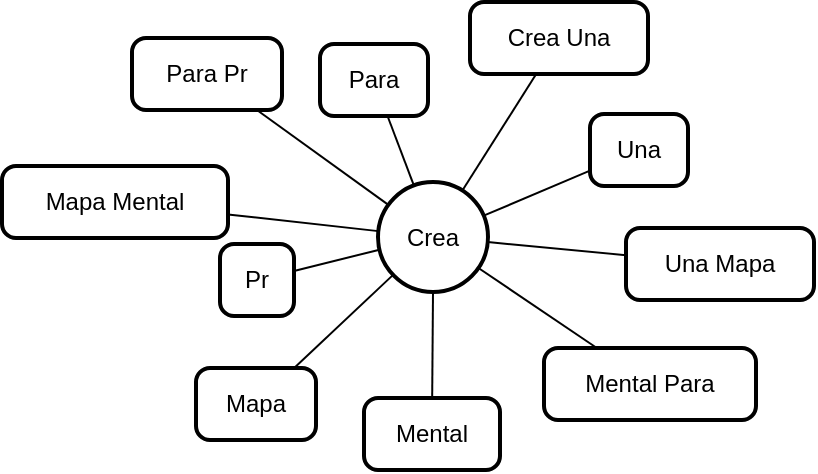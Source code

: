 <mxfile version="26.1.0">
  <diagram name="Página-1" id="ArROPRAmZvO0JqWUcgji">
    <mxGraphModel>
      <root>
        <mxCell id="0" />
        <mxCell id="1" parent="0" />
        <mxCell id="2" value="Crea" style="ellipse;aspect=fixed;strokeWidth=2;whiteSpace=wrap;" vertex="1" parent="1">
          <mxGeometry x="203" y="105" width="55" height="55" as="geometry" />
        </mxCell>
        <mxCell id="3" value="Una" style="rounded=1;absoluteArcSize=1;arcSize=14;whiteSpace=wrap;strokeWidth=2;" vertex="1" parent="1">
          <mxGeometry x="309" y="71" width="49" height="36" as="geometry" />
        </mxCell>
        <mxCell id="4" value="Mapa" style="rounded=1;absoluteArcSize=1;arcSize=14;whiteSpace=wrap;strokeWidth=2;" vertex="1" parent="1">
          <mxGeometry x="112" y="198" width="60" height="36" as="geometry" />
        </mxCell>
        <mxCell id="5" value="Mental" style="rounded=1;absoluteArcSize=1;arcSize=14;whiteSpace=wrap;strokeWidth=2;" vertex="1" parent="1">
          <mxGeometry x="196" y="213" width="68" height="36" as="geometry" />
        </mxCell>
        <mxCell id="6" value="Para" style="rounded=1;absoluteArcSize=1;arcSize=14;whiteSpace=wrap;strokeWidth=2;" vertex="1" parent="1">
          <mxGeometry x="174" y="36" width="54" height="36" as="geometry" />
        </mxCell>
        <mxCell id="7" value="Pr" style="rounded=1;absoluteArcSize=1;arcSize=14;whiteSpace=wrap;strokeWidth=2;" vertex="1" parent="1">
          <mxGeometry x="124" y="136" width="37" height="36" as="geometry" />
        </mxCell>
        <mxCell id="8" value="Crea     Una" style="rounded=1;absoluteArcSize=1;arcSize=14;whiteSpace=wrap;strokeWidth=2;" vertex="1" parent="1">
          <mxGeometry x="249" y="15" width="89" height="36" as="geometry" />
        </mxCell>
        <mxCell id="9" value="Una     Mapa" style="rounded=1;absoluteArcSize=1;arcSize=14;whiteSpace=wrap;strokeWidth=2;" vertex="1" parent="1">
          <mxGeometry x="327" y="128" width="94" height="36" as="geometry" />
        </mxCell>
        <mxCell id="10" value="Mapa     Mental" style="rounded=1;absoluteArcSize=1;arcSize=14;whiteSpace=wrap;strokeWidth=2;" vertex="1" parent="1">
          <mxGeometry x="15" y="97" width="113" height="36" as="geometry" />
        </mxCell>
        <mxCell id="11" value="Mental     Para" style="rounded=1;absoluteArcSize=1;arcSize=14;whiteSpace=wrap;strokeWidth=2;" vertex="1" parent="1">
          <mxGeometry x="286" y="188" width="106" height="36" as="geometry" />
        </mxCell>
        <mxCell id="12" value="Para     Pr" style="rounded=1;absoluteArcSize=1;arcSize=14;whiteSpace=wrap;strokeWidth=2;" vertex="1" parent="1">
          <mxGeometry x="80" y="33" width="75" height="36" as="geometry" />
        </mxCell>
        <mxCell id="13" style="endArrow=none" edge="1" parent="1" source="2" target="3">
          <mxGeometry relative="1" as="geometry" />
        </mxCell>
        <mxCell id="14" style="endArrow=none" edge="1" parent="1" source="2" target="4">
          <mxGeometry relative="1" as="geometry" />
        </mxCell>
        <mxCell id="15" style="endArrow=none" edge="1" parent="1" source="2" target="5">
          <mxGeometry relative="1" as="geometry" />
        </mxCell>
        <mxCell id="16" style="endArrow=none" edge="1" parent="1" source="2" target="6">
          <mxGeometry relative="1" as="geometry" />
        </mxCell>
        <mxCell id="17" style="endArrow=none" edge="1" parent="1" source="2" target="7">
          <mxGeometry relative="1" as="geometry" />
        </mxCell>
        <mxCell id="18" style="endArrow=none" edge="1" parent="1" source="2" target="8">
          <mxGeometry relative="1" as="geometry" />
        </mxCell>
        <mxCell id="19" style="endArrow=none" edge="1" parent="1" source="2" target="9">
          <mxGeometry relative="1" as="geometry" />
        </mxCell>
        <mxCell id="20" style="endArrow=none" edge="1" parent="1" source="2" target="10">
          <mxGeometry relative="1" as="geometry" />
        </mxCell>
        <mxCell id="21" style="endArrow=none" edge="1" parent="1" source="2" target="11">
          <mxGeometry relative="1" as="geometry" />
        </mxCell>
        <mxCell id="22" style="endArrow=none" edge="1" parent="1" source="2" target="12">
          <mxGeometry relative="1" as="geometry" />
        </mxCell>
      </root>
    </mxGraphModel>
  </diagram>
</mxfile>
